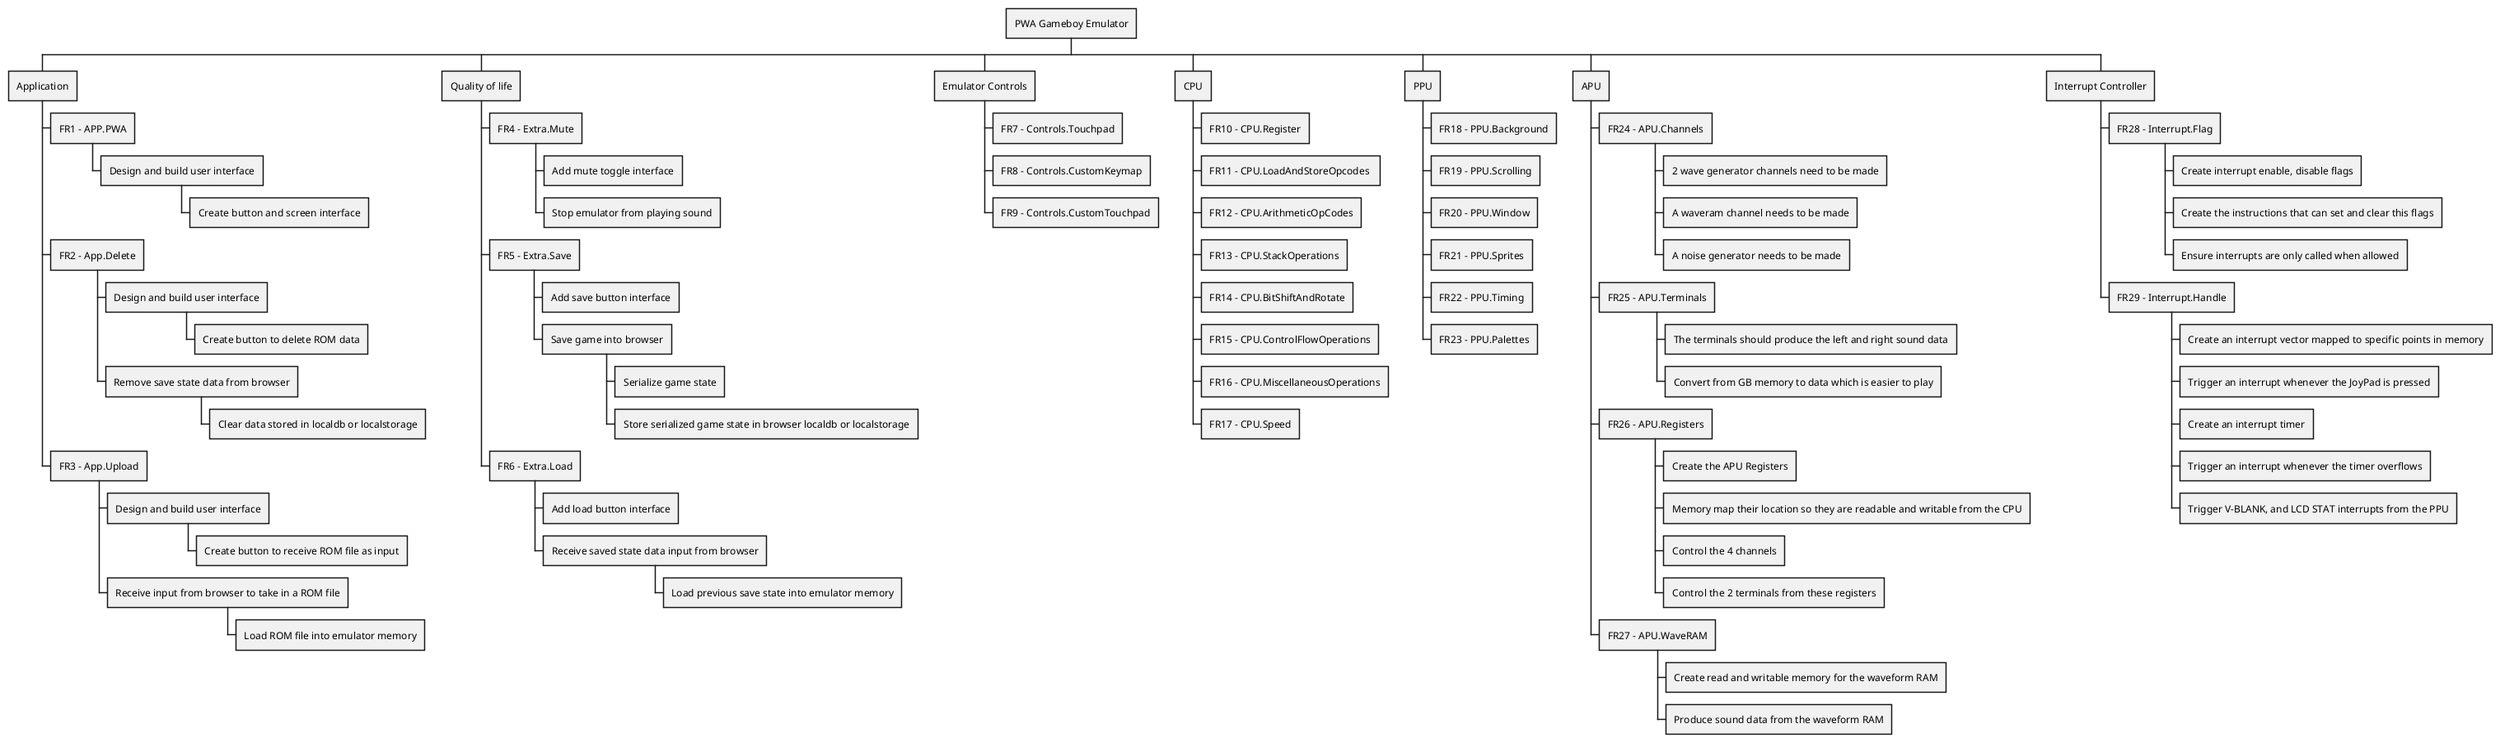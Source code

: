 @startwbs
* PWA Gameboy Emulator
** Application
*** FR1 - APP.PWA
**** Design and build user interface
***** Create button and screen interface
*** FR2 - App.Delete
**** Design and build user interface
***** Create button to delete ROM data
**** Remove save state data from browser
***** Clear data stored in localdb or localstorage
*** FR3 - App.Upload
**** Design and build user interface
***** Create button to receive ROM file as input
**** Receive input from browser to take in a ROM file
***** Load ROM file into emulator memory
** Quality of life
*** FR4 - Extra.Mute
**** Add mute toggle interface
**** Stop emulator from playing sound
*** FR5 - Extra.Save
**** Add save button interface
**** Save game into browser
***** Serialize game state
***** Store serialized game state in browser localdb or localstorage
*** FR6 - Extra.Load
**** Add load button interface
**** Receive saved state data input from browser
***** Load previous save state into emulator memory
** Emulator Controls
*** FR7 - Controls.Touchpad
*** FR8 - Controls.CustomKeymap
*** FR9 - Controls.CustomTouchpad
** CPU
*** FR10 - CPU.Register
*** FR11 - CPU.LoadAndStoreOpcodes 
*** FR12 - CPU.ArithmeticOpCodes
*** FR13 - CPU.StackOperations
*** FR14 - CPU.BitShiftAndRotate
*** FR15 - CPU.ControlFlowOperations
*** FR16 - CPU.MiscellaneousOperations
*** FR17 - CPU.Speed
** PPU
*** FR18 - PPU.Background
*** FR19 - PPU.Scrolling
*** FR20 - PPU.Window
*** FR21 - PPU.Sprites
*** FR22 - PPU.Timing
*** FR23 - PPU.Palettes
** APU
*** FR24 - APU.Channels
**** 2 wave generator channels need to be made
**** A waveram channel needs to be made
**** A noise generator needs to be made
*** FR25 - APU.Terminals
**** The terminals should produce the left and right sound data
**** Convert from GB memory to data which is easier to play
*** FR26 - APU.Registers
**** Create the APU Registers
**** Memory map their location so they are readable and writable from the CPU
**** Control the 4 channels
**** Control the 2 terminals from these registers
*** FR27 - APU.WaveRAM
**** Create read and writable memory for the waveform RAM
**** Produce sound data from the waveform RAM
** Interrupt Controller
*** FR28 - Interrupt.Flag
**** Create interrupt enable, disable flags
**** Create the instructions that can set and clear this flags
**** Ensure interrupts are only called when allowed
*** FR29 - Interrupt.Handle
**** Create an interrupt vector mapped to specific points in memory
**** Trigger an interrupt whenever the JoyPad is pressed
**** Create an interrupt timer
**** Trigger an interrupt whenever the timer overflows
**** Trigger V-BLANK, and LCD STAT interrupts from the PPU
@endwbs
